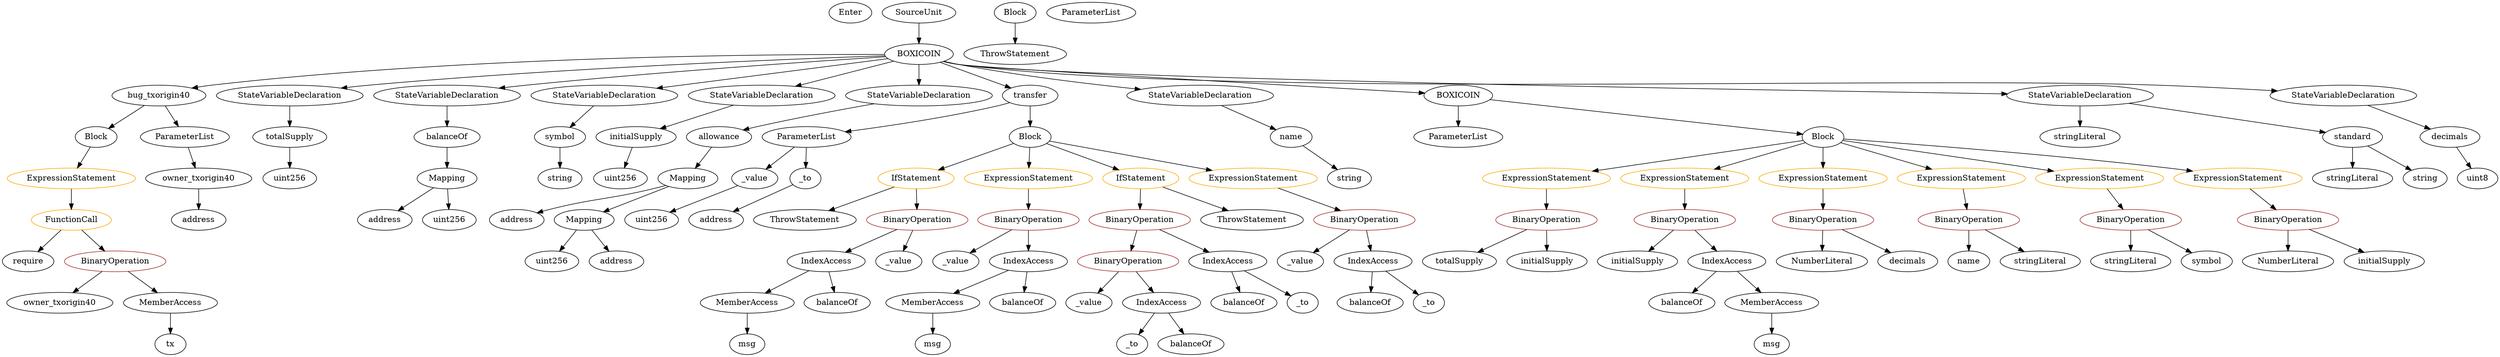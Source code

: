 strict digraph {
	graph [bb="0,0,3591.7,612"];
	node [label="\N"];
	Enter	[height=0.5,
		pos="1196.1,594",
		width=0.83628];
	IndexAccess_Unnamed_1	[color=black,
		height=0.5,
		label=IndexAccess,
		pos="1149.1,162",
		width=1.6402];
	MemberAccess_Unnamed_2	[color=black,
		height=0.5,
		label=MemberAccess,
		pos="1017.1,90",
		width=1.9174];
	IndexAccess_Unnamed_1 -> MemberAccess_Unnamed_2	[pos="e,1046.6,106.64 1120.5,145.81 1101.8,135.9 1077.1,122.84 1056.6,111.95"];
	Identifier_balanceOf_1	[color=black,
		height=0.5,
		label=balanceOf,
		pos="1153.1,90",
		width=1.3491];
	IndexAccess_Unnamed_1 -> Identifier_balanceOf_1	[pos="e,1152.1,108.1 1150.1,143.7 1150.5,136.41 1151,127.73 1151.5,119.54"];
	VariableDeclaration_decimals	[color=black,
		height=0.5,
		label=decimals,
		pos="3524.1,378",
		width=1.1967];
	ElementaryTypeName_uint8	[color=black,
		height=0.5,
		label=uint8,
		pos="3563.1,306",
		width=0.7947];
	VariableDeclaration_decimals -> ElementaryTypeName_uint8	[pos="e,3554,323.31 3533.5,360.05 3538,352.03 3543.5,342.26 3548.4,333.3"];
	BinaryOperation_Unnamed_2	[color=brown,
		height=0.5,
		label=BinaryOperation,
		pos="2643.1,234",
		width=1.9867];
	NumberLiteral_Unnamed_1	[color=black,
		height=0.5,
		label=NumberLiteral,
		pos="2643.1,162",
		width=1.765];
	BinaryOperation_Unnamed_2 -> NumberLiteral_Unnamed_1	[pos="e,2643.1,180.1 2643.1,215.7 2643.1,208.41 2643.1,199.73 2643.1,191.54"];
	Identifier_decimals	[color=black,
		height=0.5,
		label=decimals,
		pos="2768.1,162",
		width=1.1967];
	BinaryOperation_Unnamed_2 -> Identifier_decimals	[pos="e,2743.2,176.93 2671.5,217.12 2689.8,206.86 2713.7,193.44 2733.2,182.53"];
	BinaryOperation_Unnamed_11	[color=brown,
		height=0.5,
		label=BinaryOperation,
		pos="1945.1,234",
		width=1.9867];
	Identifier__value_3	[color=black,
		height=0.5,
		label=_value,
		pos="1870.1,162",
		width=0.96103];
	BinaryOperation_Unnamed_11 -> Identifier__value_3	[pos="e,1886.5,178.27 1927.3,216.41 1917.5,207.29 1905.3,195.83 1894.6,185.87"];
	IndexAccess_Unnamed_5	[color=black,
		height=0.5,
		label=IndexAccess,
		pos="1982.1,162",
		width=1.6402];
	BinaryOperation_Unnamed_11 -> IndexAccess_Unnamed_5	[pos="e,1973.1,180.1 1954.2,215.7 1958.3,207.98 1963.2,198.71 1967.8,190.11"];
	BinaryOperation_Unnamed_9	[color=brown,
		height=0.5,
		label=BinaryOperation,
		pos="1609.1,162",
		width=1.9867];
	Identifier__value_1	[color=black,
		height=0.5,
		label=_value,
		pos="1531.1,90",
		width=0.96103];
	BinaryOperation_Unnamed_9 -> Identifier__value_1	[pos="e,1547.9,106.04 1590.6,144.41 1580.4,135.22 1567.5,123.67 1556.3,113.66"];
	IndexAccess_Unnamed_2	[color=black,
		height=0.5,
		label=IndexAccess,
		pos="1643.1,90",
		width=1.6402];
	BinaryOperation_Unnamed_9 -> IndexAccess_Unnamed_2	[pos="e,1634.8,108.1 1617.5,143.7 1621.2,136.07 1625.6,126.92 1629.8,118.4"];
	Identifier__to	[color=black,
		height=0.5,
		label=_to,
		pos="1596.1,18",
		width=0.75];
	stringLiteral_Unnamed	[color=black,
		height=0.5,
		label=stringLiteral,
		pos="3382.1,306",
		width=1.5016];
	ElementaryTypeName_uint256_4	[color=black,
		height=0.5,
		label=uint256,
		pos="912.09,234",
		width=1.0442];
	Identifier_balanceOf_3	[color=black,
		height=0.5,
		label=balanceOf,
		pos="1769.1,90",
		width=1.3491];
	Identifier_msg_2	[color=black,
		height=0.5,
		label=msg,
		pos="1294.1,18",
		width=0.75];
	Block_Unnamed_1	[color=black,
		height=0.5,
		label=Block,
		pos="133.09,378",
		width=0.90558];
	ExpressionStatement_Unnamed_6	[color=orange,
		height=0.5,
		label=ExpressionStatement,
		pos="99.094,306",
		width=2.458];
	Block_Unnamed_1 -> ExpressionStatement_Unnamed_6	[pos="e,107.33,323.96 125.04,360.41 121.24,352.59 116.61,343.06 112.32,334.23"];
	VariableDeclaration_initialSupply	[color=black,
		height=0.5,
		label=initialSupply,
		pos="899.09,378",
		width=1.5571];
	ElementaryTypeName_uint256	[color=black,
		height=0.5,
		label=uint256,
		pos="873.09,306",
		width=1.0442];
	VariableDeclaration_initialSupply -> ElementaryTypeName_uint256	[pos="e,879.45,324.1 892.67,359.7 889.86,352.15 886.51,343.12 883.38,334.68"];
	Identifier__value_2	[color=black,
		height=0.5,
		label=_value,
		pos="1348.1,162",
		width=0.96103];
	BinaryOperation_Unnamed	[color=brown,
		height=0.5,
		label=BinaryOperation,
		pos="3317.1,234",
		width=1.9867];
	NumberLiteral_Unnamed	[color=black,
		height=0.5,
		label=NumberLiteral,
		pos="3317.1,162",
		width=1.765];
	BinaryOperation_Unnamed -> NumberLiteral_Unnamed	[pos="e,3317.1,180.1 3317.1,215.7 3317.1,208.41 3317.1,199.73 3317.1,191.54"];
	Identifier_initialSupply	[color=black,
		height=0.5,
		label=initialSupply,
		pos="3455.1,162",
		width=1.5571];
	BinaryOperation_Unnamed -> Identifier_initialSupply	[pos="e,3426,177.77 3347.7,217.46 3367.8,207.29 3394.2,193.89 3415.8,182.93"];
	FunctionDefinition_bug_txorigin40	[color=black,
		height=0.5,
		label=bug_txorigin40,
		pos="227.09,450",
		width=1.8481];
	FunctionDefinition_bug_txorigin40 -> Block_Unnamed_1	[pos="e,151.92,393.02 205.29,432.76 192.03,422.89 174.98,410.19 160.77,399.61"];
	ParameterList_Unnamed_1	[color=black,
		height=0.5,
		label=ParameterList,
		pos="263.09,378",
		width=1.7095];
	FunctionDefinition_bug_txorigin40 -> ParameterList_Unnamed_1	[pos="e,254.3,396.1 235.99,431.7 239.96,423.98 244.73,414.71 249.15,406.11"];
	Mapping_Unnamed	[color=black,
		height=0.5,
		label=Mapping,
		pos="617.09,306",
		width=1.2105];
	ElementaryTypeName_address	[color=black,
		height=0.5,
		label=address,
		pos="522.09,234",
		width=1.0996];
	Mapping_Unnamed -> ElementaryTypeName_address	[pos="e,542.34,249.92 596.48,289.81 583.32,280.11 566.05,267.39 551.47,256.64"];
	ElementaryTypeName_uint256_2	[color=black,
		height=0.5,
		label=uint256,
		pos="617.09,234",
		width=1.0442];
	Mapping_Unnamed -> ElementaryTypeName_uint256_2	[pos="e,617.09,252.1 617.09,287.7 617.09,280.41 617.09,271.73 617.09,263.54"];
	VariableDeclaration_allowance	[color=black,
		height=0.5,
		label=allowance,
		pos="1021.1,378",
		width=1.3076];
	Mapping_Unnamed_1	[color=black,
		height=0.5,
		label=Mapping,
		pos="972.09,306",
		width=1.2105];
	VariableDeclaration_allowance -> Mapping_Unnamed_1	[pos="e,983.62,323.47 1009.5,360.41 1003.7,352.13 996.54,341.92 990.06,332.66"];
	ElementaryTypeName_address_1	[color=black,
		height=0.5,
		label=address,
		pos="712.09,234",
		width=1.0996];
	ParameterList_Unnamed	[color=black,
		height=0.5,
		label=ParameterList,
		pos="1989.1,378",
		width=1.7095];
	StateVariableDeclaration_Unnamed_5	[color=black,
		height=0.5,
		label=StateVariableDeclaration,
		pos="413.09,450",
		width=2.8184];
	VariableDeclaration_totalSupply	[color=black,
		height=0.5,
		label=totalSupply,
		pos="413.09,378",
		width=1.4739];
	StateVariableDeclaration_Unnamed_5 -> VariableDeclaration_totalSupply	[pos="e,413.09,396.1 413.09,431.7 413.09,424.41 413.09,415.73 413.09,407.54"];
	Identifier_name	[color=black,
		height=0.5,
		label=name,
		pos="2859.1,162",
		width=0.83628];
	BinaryOperation_Unnamed_5	[color=brown,
		height=0.5,
		label=BinaryOperation,
		pos="2239.1,234",
		width=1.9867];
	Identifier_totalSupply	[color=black,
		height=0.5,
		label=totalSupply,
		pos="2112.1,162",
		width=1.4739];
	BinaryOperation_Unnamed_5 -> Identifier_totalSupply	[pos="e,2139.1,177.86 2210.3,217.12 2192.2,207.13 2168.6,194.15 2149.1,183.41"];
	Identifier_initialSupply_2	[color=black,
		height=0.5,
		label=initialSupply,
		pos="2239.1,162",
		width=1.5571];
	BinaryOperation_Unnamed_5 -> Identifier_initialSupply_2	[pos="e,2239.1,180.1 2239.1,215.7 2239.1,208.41 2239.1,199.73 2239.1,191.54"];
	StateVariableDeclaration_Unnamed_6	[color=black,
		height=0.5,
		label=StateVariableDeclaration,
		pos="634.09,450",
		width=2.8184];
	VariableDeclaration_balanceOf	[color=black,
		height=0.5,
		label=balanceOf,
		pos="628.09,378",
		width=1.3491];
	StateVariableDeclaration_Unnamed_6 -> VariableDeclaration_balanceOf	[pos="e,629.56,396.1 632.61,431.7 631.99,424.41 631.24,415.73 630.54,407.54"];
	StateVariableDeclaration_Unnamed_2	[color=black,
		height=0.5,
		label=StateVariableDeclaration,
		pos="855.09,450",
		width=2.8184];
	VariableDeclaration_symbol	[color=black,
		height=0.5,
		label=symbol,
		pos="786.09,378",
		width=1.0581];
	StateVariableDeclaration_Unnamed_2 -> VariableDeclaration_symbol	[pos="e,801.7,394.83 838.39,432.05 829.75,423.29 819.07,412.45 809.61,402.86"];
	Parameter__value	[color=black,
		height=0.5,
		label=_value,
		pos="1068.1,306",
		width=0.96103];
	Parameter__value -> ElementaryTypeName_uint256_4	[pos="e,938.94,247.05 1042.3,293.44 1017,282.08 978.09,264.61 949.39,251.74"];
	FunctionCall_Unnamed	[color=orange,
		height=0.5,
		label=FunctionCall,
		pos="99.094,234",
		width=1.6125];
	ExpressionStatement_Unnamed_6 -> FunctionCall_Unnamed	[pos="e,99.094,252.1 99.094,287.7 99.094,280.41 99.094,271.73 99.094,263.54"];
	SourceUnit_Unnamed	[color=black,
		height=0.5,
		label=SourceUnit,
		pos="1297.1,594",
		width=1.46];
	ContractDefinition_BOXICOIN	[color=black,
		height=0.5,
		label=BOXICOIN,
		pos="1297.1,522",
		width=1.5571];
	SourceUnit_Unnamed -> ContractDefinition_BOXICOIN	[pos="e,1297.1,540.1 1297.1,575.7 1297.1,568.41 1297.1,559.73 1297.1,551.54"];
	ExpressionStatement_Unnamed_5	[color=orange,
		height=0.5,
		label=ExpressionStatement,
		pos="2243.1,306",
		width=2.458];
	ExpressionStatement_Unnamed_5 -> BinaryOperation_Unnamed_5	[pos="e,2240.1,252.1 2242.1,287.7 2241.7,280.41 2241.2,271.73 2240.7,263.54"];
	BinaryOperation_Unnamed_8	[color=brown,
		height=0.5,
		label=BinaryOperation,
		pos="1621.1,234",
		width=1.9867];
	BinaryOperation_Unnamed_8 -> BinaryOperation_Unnamed_9	[pos="e,1612,180.1 1618.1,215.7 1616.9,208.32 1615.4,199.52 1613.9,191.25"];
	IndexAccess_Unnamed_3	[color=black,
		height=0.5,
		label=IndexAccess,
		pos="1758.1,162",
		width=1.6402];
	BinaryOperation_Unnamed_8 -> IndexAccess_Unnamed_3	[pos="e,1728.9,177.94 1651.8,217.29 1671.6,207.18 1697.6,193.93 1718.8,183.06"];
	Identifier_balanceOf_5	[color=black,
		height=0.5,
		label=balanceOf,
		pos="1965.1,90",
		width=1.3491];
	BinaryOperation_Unnamed_10	[color=brown,
		height=0.5,
		label=BinaryOperation,
		pos="1460.1,234",
		width=1.9867];
	BinaryOperation_Unnamed_10 -> Identifier__value_2	[pos="e,1369.4,176.33 1434.1,216.76 1417.7,206.5 1396.4,193.18 1379.1,182.37"];
	IndexAccess_Unnamed_4	[color=black,
		height=0.5,
		label=IndexAccess,
		pos="1460.1,162",
		width=1.6402];
	BinaryOperation_Unnamed_10 -> IndexAccess_Unnamed_4	[pos="e,1460.1,180.1 1460.1,215.7 1460.1,208.41 1460.1,199.73 1460.1,191.54"];
	Identifier_balanceOf	[color=black,
		height=0.5,
		label=balanceOf,
		pos="2434.1,90",
		width=1.3491];
	Identifier_require	[color=black,
		height=0.5,
		label=require,
		pos="36.094,162",
		width=1.0026];
	Block_Unnamed_3	[color=black,
		height=0.5,
		label=Block,
		pos="1443.1,594",
		width=0.90558];
	ThrowStatement_Unnamed_2	[color=black,
		height=0.5,
		label=ThrowStatement,
		pos="1443.1,522",
		width=2.0006];
	Block_Unnamed_3 -> ThrowStatement_Unnamed_2	[pos="e,1443.1,540.1 1443.1,575.7 1443.1,568.41 1443.1,559.73 1443.1,551.54"];
	ParameterList_Unnamed_2	[color=black,
		height=0.5,
		label=ParameterList,
		pos="1148.1,378",
		width=1.7095];
	ParameterList_Unnamed_2 -> Parameter__value	[pos="e,1085.3,322.04 1129.1,360.41 1118.5,351.13 1105.2,339.44 1093.7,329.36"];
	Parameter__to	[color=black,
		height=0.5,
		label=_to,
		pos="1148.1,306",
		width=0.75];
	ParameterList_Unnamed_2 -> Parameter__to	[pos="e,1148.1,324.1 1148.1,359.7 1148.1,352.41 1148.1,343.73 1148.1,335.54"];
	ElementaryTypeName_string_2	[color=black,
		height=0.5,
		label=string,
		pos="786.09,306",
		width=0.864];
	FunctionCall_Unnamed -> Identifier_require	[pos="e,50.483,178.99 84.164,216.41 76.364,207.74 66.668,196.97 58.032,187.38"];
	BinaryOperation_Unnamed_6	[color=brown,
		height=0.5,
		label=BinaryOperation,
		pos="162.09,162",
		width=1.9867];
	FunctionCall_Unnamed -> BinaryOperation_Unnamed_6	[pos="e,146.83,179.96 114.02,216.41 121.52,208.08 130.78,197.8 139.15,188.49"];
	Identifier__to_1	[color=black,
		height=0.5,
		label=_to,
		pos="1863.1,90",
		width=0.75];
	Identifier_balanceOf_2	[color=black,
		height=0.5,
		label=balanceOf,
		pos="1690.1,18",
		width=1.3491];
	Identifier_msg	[color=black,
		height=0.5,
		label=msg,
		pos="2570.1,18",
		width=0.75];
	ExpressionStatement_Unnamed_4	[color=orange,
		height=0.5,
		label=ExpressionStatement,
		pos="2441.1,306",
		width=2.458];
	BinaryOperation_Unnamed_4	[color=brown,
		height=0.5,
		label=BinaryOperation,
		pos="2441.1,234",
		width=1.9867];
	ExpressionStatement_Unnamed_4 -> BinaryOperation_Unnamed_4	[pos="e,2441.1,252.1 2441.1,287.7 2441.1,280.41 2441.1,271.73 2441.1,263.54"];
	ElementaryTypeName_string	[color=black,
		height=0.5,
		label=string,
		pos="3485.1,306",
		width=0.864];
	IfStatement_Unnamed	[color=orange,
		height=0.5,
		label=IfStatement,
		pos="1299.1,306",
		width=1.4739];
	ThrowStatement_Unnamed	[color=black,
		height=0.5,
		label=ThrowStatement,
		pos="1137.1,234",
		width=2.0006];
	IfStatement_Unnamed -> ThrowStatement_Unnamed	[pos="e,1172.1,250.14 1267.1,291.17 1242.9,280.72 1209.4,266.25 1182.5,254.61"];
	BinaryOperation_Unnamed_7	[color=brown,
		height=0.5,
		label=BinaryOperation,
		pos="1299.1,234",
		width=1.9867];
	IfStatement_Unnamed -> BinaryOperation_Unnamed_7	[pos="e,1299.1,252.1 1299.1,287.7 1299.1,280.41 1299.1,271.73 1299.1,263.54"];
	stringLiteral_Unnamed_3	[color=black,
		height=0.5,
		label=stringLiteral,
		pos="3087.1,162",
		width=1.5016];
	stringLiteral_Unnamed_1	[color=black,
		height=0.5,
		label=stringLiteral,
		pos="3003.1,378",
		width=1.5016];
	Identifier_msg_1	[color=black,
		height=0.5,
		label=msg,
		pos="1017.1,18",
		width=0.75];
	MemberAccess_Unnamed_2 -> Identifier_msg_1	[pos="e,1017.1,36.104 1017.1,71.697 1017.1,64.407 1017.1,55.726 1017.1,47.536"];
	VariableDeclaration_balanceOf -> Mapping_Unnamed	[pos="e,619.78,324.1 625.37,359.7 624.22,352.32 622.83,343.52 621.53,335.25"];
	ElementaryTypeName_address_3	[color=black,
		height=0.5,
		label=address,
		pos="281.09,234",
		width=1.0996];
	StateVariableDeclaration_Unnamed_4	[color=black,
		height=0.5,
		label=StateVariableDeclaration,
		pos="1076.1,450",
		width=2.8184];
	StateVariableDeclaration_Unnamed_4 -> VariableDeclaration_initialSupply	[pos="e,933.43,392.58 1035.9,433.12 1008.5,422.28 972.2,407.91 943.87,396.71"];
	VariableDeclaration_standard	[color=black,
		height=0.5,
		label=standard,
		pos="3382.1,378",
		width=1.1828];
	VariableDeclaration_standard -> stringLiteral_Unnamed	[pos="e,3382.1,324.1 3382.1,359.7 3382.1,352.41 3382.1,343.73 3382.1,335.54"];
	VariableDeclaration_standard -> ElementaryTypeName_string	[pos="e,3465.4,320.4 3403.9,362.15 3419.1,351.82 3439.6,337.93 3456.1,326.68"];
	Mapping_Unnamed_2	[color=black,
		height=0.5,
		label=Mapping,
		pos="813.09,234",
		width=1.2105];
	ElementaryTypeName_uint256_3	[color=black,
		height=0.5,
		label=uint256,
		pos="765.09,162",
		width=1.0442];
	Mapping_Unnamed_2 -> ElementaryTypeName_uint256_3	[pos="e,776.39,179.47 801.72,216.41 796.1,208.22 789.19,198.14 782.89,188.95"];
	ElementaryTypeName_address_2	[color=black,
		height=0.5,
		label=address,
		pos="860.09,162",
		width=1.0996];
	Mapping_Unnamed_2 -> ElementaryTypeName_address_2	[pos="e,849.04,179.47 824.23,216.41 829.73,208.22 836.5,198.14 842.67,188.95"];
	Identifier__value	[color=black,
		height=0.5,
		label=_value,
		pos="1261.1,162",
		width=0.96103];
	MemberAccess_Unnamed_3	[color=black,
		height=0.5,
		label=MemberAccess,
		pos="1294.1,90",
		width=1.9174];
	MemberAccess_Unnamed_3 -> Identifier_msg_2	[pos="e,1294.1,36.104 1294.1,71.697 1294.1,64.407 1294.1,55.726 1294.1,47.536"];
	ExpressionStatement_Unnamed_7	[color=orange,
		height=0.5,
		label=ExpressionStatement,
		pos="1460.1,306",
		width=2.458];
	ExpressionStatement_Unnamed_7 -> BinaryOperation_Unnamed_10	[pos="e,1460.1,252.1 1460.1,287.7 1460.1,280.41 1460.1,271.73 1460.1,263.54"];
	IndexAccess_Unnamed_3 -> Identifier_balanceOf_3	[pos="e,1766.4,108.1 1760.8,143.7 1762,136.32 1763.4,127.52 1764.7,119.25"];
	IndexAccess_Unnamed_3 -> Identifier__to_1	[pos="e,1844.6,103.34 1781.9,145.12 1797.8,134.53 1818.7,120.57 1835.4,109.49"];
	StateVariableDeclaration_Unnamed_7	[color=black,
		height=0.5,
		label=StateVariableDeclaration,
		pos="1297.1,450",
		width=2.8184];
	StateVariableDeclaration_Unnamed_7 -> VariableDeclaration_allowance	[pos="e,1056.9,390.19 1236.2,435.32 1191.9,425.14 1130.5,410.54 1077.1,396 1074,395.16 1070.8,394.27 1067.7,393.36"];
	Identifier_owner_txorigin40	[color=black,
		height=0.5,
		label=owner_txorigin40,
		pos="81.094,90",
		width=2.0976];
	ElementaryTypeName_uint256_1	[color=black,
		height=0.5,
		label=uint256,
		pos="413.09,306",
		width=1.0442];
	ExpressionStatement_Unnamed_2	[color=orange,
		height=0.5,
		label=ExpressionStatement,
		pos="2636.1,306",
		width=2.458];
	ExpressionStatement_Unnamed_2 -> BinaryOperation_Unnamed_2	[pos="e,2641.4,252.1 2637.8,287.7 2638.6,280.41 2639.4,271.73 2640.2,263.54"];
	Parameter_owner_txorigin40	[color=black,
		height=0.5,
		label=owner_txorigin40,
		pos="281.09,306",
		width=2.0976];
	Parameter_owner_txorigin40 -> ElementaryTypeName_address_3	[pos="e,281.09,252.1 281.09,287.7 281.09,280.41 281.09,271.73 281.09,263.54"];
	Identifier_balanceOf_4	[color=black,
		height=0.5,
		label=balanceOf,
		pos="1430.1,90",
		width=1.3491];
	BinaryOperation_Unnamed_3	[color=brown,
		height=0.5,
		label=BinaryOperation,
		pos="3087.1,234",
		width=1.9867];
	BinaryOperation_Unnamed_3 -> stringLiteral_Unnamed_3	[pos="e,3087.1,180.1 3087.1,215.7 3087.1,208.41 3087.1,199.73 3087.1,191.54"];
	Identifier_symbol	[color=black,
		height=0.5,
		label=symbol,
		pos="3197.1,162",
		width=1.0581];
	BinaryOperation_Unnamed_3 -> Identifier_symbol	[pos="e,3175.1,177.02 3112.6,216.76 3128.4,206.7 3148.8,193.71 3165.6,183.01"];
	ExpressionStatement_Unnamed_1	[color=orange,
		height=0.5,
		label=ExpressionStatement,
		pos="2831.1,306",
		width=2.458];
	BinaryOperation_Unnamed_1	[color=brown,
		height=0.5,
		label=BinaryOperation,
		pos="2859.1,234",
		width=1.9867];
	ExpressionStatement_Unnamed_1 -> BinaryOperation_Unnamed_1	[pos="e,2852.3,252.1 2838,287.7 2841,280.15 2844.6,271.12 2848,262.68"];
	ParameterList_Unnamed_3	[color=black,
		height=0.5,
		label=ParameterList,
		pos="1555.1,594",
		width=1.7095];
	Identifier_initialSupply_1	[color=black,
		height=0.5,
		label=initialSupply,
		pos="2369.1,162",
		width=1.5571];
	FunctionDefinition_transfer	[color=black,
		height=0.5,
		label=transfer,
		pos="1455.1,450",
		width=1.0719];
	FunctionDefinition_transfer -> ParameterList_Unnamed_2	[pos="e,1200.7,387.56 1425.9,437.92 1419.7,435.8 1413.2,433.7 1407.1,432 1341.4,413.74 1264.7,398.82 1211.9,389.51"];
	Block_Unnamed_2	[color=black,
		height=0.5,
		label=Block,
		pos="1460.1,378",
		width=0.90558];
	FunctionDefinition_transfer -> Block_Unnamed_2	[pos="e,1458.9,396.1 1456.3,431.7 1456.9,424.41 1457.5,415.73 1458.1,407.54"];
	IndexAccess_Unnamed_4 -> MemberAccess_Unnamed_3	[pos="e,1329.4,105.87 1426.5,146.83 1401.6,136.32 1367.3,121.87 1339.9,110.31"];
	IndexAccess_Unnamed_4 -> Identifier_balanceOf_4	[pos="e,1437.4,108.1 1452.7,143.7 1449.4,136.15 1445.6,127.12 1442,118.68"];
	VariableDeclaration_symbol -> ElementaryTypeName_string_2	[pos="e,786.09,324.1 786.09,359.7 786.09,352.41 786.09,343.73 786.09,335.54"];
	IndexAccess_Unnamed_2 -> Identifier__to	[pos="e,1606.7,34.829 1631.7,72.055 1626.1,63.735 1619.3,53.54 1613.1,44.319"];
	IndexAccess_Unnamed_2 -> Identifier_balanceOf_2	[pos="e,1678.8,35.789 1654.5,72.055 1659.9,63.973 1666.5,54.121 1672.6,45.112"];
	ContractDefinition_BOXICOIN -> FunctionDefinition_bug_txorigin40	[pos="e,274.71,462.93 1240.7,521.27 1088.7,521.31 657.48,516.74 303.09,468 297.46,467.23 291.63,466.25 285.82,465.15"];
	ContractDefinition_BOXICOIN -> StateVariableDeclaration_Unnamed_5	[pos="e,485.52,462.98 1241.7,518.79 1114.5,513.37 792.16,497.67 524.09,468 515.21,467.02 505.94,465.84 496.72,464.57"];
	ContractDefinition_BOXICOIN -> StateVariableDeclaration_Unnamed_6	[pos="e,707.45,462.83 1242.9,516.82 1143.9,508.94 927.09,490.66 745.09,468 736.52,466.93 727.6,465.73 718.69,464.46"];
	ContractDefinition_BOXICOIN -> StateVariableDeclaration_Unnamed_2	[pos="e,928.74,462.66 1247.7,513.17 1173.2,501.38 1031.1,478.88 939.88,464.43"];
	ContractDefinition_BOXICOIN -> StateVariableDeclaration_Unnamed_4	[pos="e,1124.3,466.28 1258.1,508.65 1224.1,497.87 1174.2,482.08 1135.3,469.74"];
	ContractDefinition_BOXICOIN -> StateVariableDeclaration_Unnamed_7	[pos="e,1297.1,468.1 1297.1,503.7 1297.1,496.41 1297.1,487.73 1297.1,479.54"];
	ContractDefinition_BOXICOIN -> FunctionDefinition_transfer	[pos="e,1427.6,463.16 1329.1,506.83 1354.6,495.51 1390.5,479.62 1417.4,467.68"];
	StateVariableDeclaration_Unnamed_1	[color=black,
		height=0.5,
		label=StateVariableDeclaration,
		pos="1746.1,450",
		width=2.8184];
	ContractDefinition_BOXICOIN -> StateVariableDeclaration_Unnamed_1	[pos="e,1660.2,459.9 1338.2,509.47 1346.1,507.47 1354.3,505.55 1362.1,504 1459,484.72 1571,470.12 1649,461.18"];
	FunctionDefinition_BOXICOIN	[color=black,
		height=0.5,
		label=BOXICOIN,
		pos="1989.1,450",
		width=1.5571];
	ContractDefinition_BOXICOIN -> FunctionDefinition_BOXICOIN	[pos="e,1938.3,458.15 1337.8,509.15 1345.8,507.16 1354.2,505.32 1362.1,504 1579.3,468 1637.1,489.96 1856.1,468 1879.3,465.68 1904.6,462.57 \
1927,459.65"];
	StateVariableDeclaration_Unnamed	[color=black,
		height=0.5,
		label=StateVariableDeclaration,
		pos="3003.1,450",
		width=2.8184];
	ContractDefinition_BOXICOIN -> StateVariableDeclaration_Unnamed	[pos="e,2902.6,452.94 1337,509.06 1345.2,507.03 1353.9,505.19 1362.1,504 1512.1,482.24 2545.8,460.05 2891.1,453.17"];
	StateVariableDeclaration_Unnamed_3	[color=black,
		height=0.5,
		label=StateVariableDeclaration,
		pos="3374.1,450",
		width=2.8184];
	ContractDefinition_BOXICOIN -> StateVariableDeclaration_Unnamed_3	[pos="e,3282.3,457.98 1337,508.98 1345.2,506.96 1353.9,505.14 1362.1,504 1747.6,450.39 2724.3,484.65 3113.1,468 3165.2,465.77 3223,462.12 \
3271,458.77"];
	Identifier__to_2	[color=black,
		height=0.5,
		label=_to,
		pos="2059.1,90",
		width=0.75];
	VariableDeclaration_name	[color=black,
		height=0.5,
		label=name,
		pos="1846.1,378",
		width=0.83628];
	StateVariableDeclaration_Unnamed_1 -> VariableDeclaration_name	[pos="e,1827.1,392.29 1770.3,432.05 1784.6,422.03 1802.8,409.29 1817.8,398.8"];
	IndexAccess_Unnamed_5 -> Identifier_balanceOf_5	[pos="e,1969.2,108.1 1977.9,143.7 1976.1,136.32 1974,127.52 1972,119.25"];
	IndexAccess_Unnamed_5 -> Identifier__to_2	[pos="e,2043.6,105.11 2000.3,144.41 2010.7,134.97 2023.9,123.03 2035.1,112.83"];
	BinaryOperation_Unnamed_7 -> IndexAccess_Unnamed_1	[pos="e,1180.4,177.61 1266.2,217.64 1243.9,207.26 1214.4,193.48 1190.6,182.35"];
	BinaryOperation_Unnamed_7 -> Identifier__value	[pos="e,1270.1,179.62 1289.7,215.7 1285.5,207.87 1280.3,198.44 1275.6,189.73"];
	FunctionDefinition_BOXICOIN -> ParameterList_Unnamed	[pos="e,1989.1,396.1 1989.1,431.7 1989.1,424.41 1989.1,415.73 1989.1,407.54"];
	Block_Unnamed	[color=black,
		height=0.5,
		label=Block,
		pos="2636.1,378",
		width=0.90558];
	FunctionDefinition_BOXICOIN -> Block_Unnamed	[pos="e,2604.1,382.46 2041.8,443.3 2166.5,429.81 2477.9,396.12 2592.7,383.7"];
	StateVariableDeclaration_Unnamed -> stringLiteral_Unnamed_1	[pos="e,3003.1,396.1 3003.1,431.7 3003.1,424.41 3003.1,415.73 3003.1,407.54"];
	StateVariableDeclaration_Unnamed -> VariableDeclaration_standard	[pos="e,3343.5,386.13 3071.7,436.32 3146.9,422.43 3265.8,400.49 3332.4,388.17"];
	ElementaryTypeName_string_1	[color=black,
		height=0.5,
		label=string,
		pos="1918.1,306",
		width=0.864];
	VariableDeclaration_name -> ElementaryTypeName_string_1	[pos="e,1902.8,321.82 1861.4,362.15 1871.1,352.69 1883.9,340.24 1894.9,329.56"];
	Block_Unnamed -> ExpressionStatement_Unnamed_5	[pos="e,2308.1,318.57 2605.3,371.51 2544.1,360.62 2406.1,336.03 2319.2,320.55"];
	Block_Unnamed -> ExpressionStatement_Unnamed_4	[pos="e,2483.5,322.24 2609.4,367.41 2579.9,356.81 2531.5,339.47 2494.2,326.08"];
	Block_Unnamed -> ExpressionStatement_Unnamed_2	[pos="e,2636.1,324.1 2636.1,359.7 2636.1,352.41 2636.1,343.73 2636.1,335.54"];
	Block_Unnamed -> ExpressionStatement_Unnamed_1	[pos="e,2788.6,322.24 2662.8,367.41 2692.3,356.81 2740.6,339.47 2777.9,326.08"];
	ExpressionStatement_Unnamed_3	[color=orange,
		height=0.5,
		label=ExpressionStatement,
		pos="3026.1,306",
		width=2.458];
	Block_Unnamed -> ExpressionStatement_Unnamed_3	[pos="e,2961.4,318.61 2667,371.45 2727.7,360.56 2864,336.1 2950.1,320.64"];
	ExpressionStatement_Unnamed	[color=orange,
		height=0.5,
		label=ExpressionStatement,
		pos="3221.1,306",
		width=2.458];
	Block_Unnamed -> ExpressionStatement_Unnamed	[pos="e,3156.9,318.74 2668.4,374.2 2746.6,367.26 2952.3,348.08 3123.1,324 3130.4,322.96 3138.1,321.8 3145.7,320.57"];
	ElementaryTypeName_address_4	[color=black,
		height=0.5,
		label=address,
		pos="1007.1,234",
		width=1.0996];
	Parameter__to -> ElementaryTypeName_address_4	[pos="e,1033.1,247.94 1127,294.52 1104.9,283.54 1069.7,266.1 1043.2,252.93"];
	Identifier_tx	[color=black,
		height=0.5,
		label=tx,
		pos="244.09,18",
		width=0.75];
	stringLiteral_Unnamed_2	[color=black,
		height=0.5,
		label=stringLiteral,
		pos="2961.1,162",
		width=1.5016];
	BinaryOperation_Unnamed_1 -> Identifier_name	[pos="e,2859.1,180.1 2859.1,215.7 2859.1,208.41 2859.1,199.73 2859.1,191.54"];
	BinaryOperation_Unnamed_1 -> stringLiteral_Unnamed_2	[pos="e,2938.4,178.59 2883,216.59 2896.7,207.17 2914.1,195.23 2929,185.01"];
	ExpressionStatement_Unnamed_3 -> BinaryOperation_Unnamed_3	[pos="e,3072.5,251.79 3040.9,288.05 3048.1,279.71 3057,269.49 3065.1,260.25"];
	ParameterList_Unnamed_1 -> Parameter_owner_txorigin40	[pos="e,276.7,324.1 267.54,359.7 269.44,352.32 271.7,343.52 273.83,335.25"];
	ThrowStatement_Unnamed_1	[color=black,
		height=0.5,
		label=ThrowStatement,
		pos="1783.1,234",
		width=2.0006];
	VariableDeclaration_totalSupply -> ElementaryTypeName_uint256_1	[pos="e,413.09,324.1 413.09,359.7 413.09,352.41 413.09,343.73 413.09,335.54"];
	MemberAccess_Unnamed_1	[color=black,
		height=0.5,
		label=MemberAccess,
		pos="244.09,90",
		width=1.9174];
	MemberAccess_Unnamed_1 -> Identifier_tx	[pos="e,244.09,36.104 244.09,71.697 244.09,64.407 244.09,55.726 244.09,47.536"];
	ExpressionStatement_Unnamed -> BinaryOperation_Unnamed	[pos="e,3294.5,251.47 3243.8,288.41 3256.3,279.34 3271.9,267.97 3285.5,258.06"];
	MemberAccess_Unnamed	[color=black,
		height=0.5,
		label=MemberAccess,
		pos="2570.1,90",
		width=1.9174];
	MemberAccess_Unnamed -> Identifier_msg	[pos="e,2570.1,36.104 2570.1,71.697 2570.1,64.407 2570.1,55.726 2570.1,47.536"];
	BinaryOperation_Unnamed_4 -> Identifier_initialSupply_1	[pos="e,2385.9,179.31 2423.7,216.05 2414.8,207.42 2403.8,196.76 2394.1,187.27"];
	IndexAccess_Unnamed	[color=black,
		height=0.5,
		label=IndexAccess,
		pos="2502.1,162",
		width=1.6402];
	BinaryOperation_Unnamed_4 -> IndexAccess_Unnamed	[pos="e,2487.5,179.79 2455.9,216.05 2463.1,207.71 2472,197.49 2480.1,188.25"];
	IfStatement_Unnamed_1	[color=orange,
		height=0.5,
		label=IfStatement,
		pos="1620.1,306",
		width=1.4739];
	IfStatement_Unnamed_1 -> BinaryOperation_Unnamed_8	[pos="e,1620.8,252.1 1620.3,287.7 1620.4,280.41 1620.6,271.73 1620.7,263.54"];
	IfStatement_Unnamed_1 -> ThrowStatement_Unnamed_1	[pos="e,1748,250.08 1651.9,291.34 1676.3,280.87 1710.2,266.29 1737.5,254.58"];
	IndexAccess_Unnamed -> Identifier_balanceOf	[pos="e,2450.1,107.47 2486,144.41 2477.6,135.78 2467.2,125.06 2457.9,115.5"];
	IndexAccess_Unnamed -> MemberAccess_Unnamed	[pos="e,2553.6,107.96 2518.2,144.41 2526.4,135.99 2536.5,125.58 2545.6,116.2"];
	Block_Unnamed_2 -> IfStatement_Unnamed	[pos="e,1330.7,320.75 1434.9,366.06 1409.9,355.17 1371,338.26 1341.2,325.32"];
	Block_Unnamed_2 -> ExpressionStatement_Unnamed_7	[pos="e,1460.1,324.1 1460.1,359.7 1460.1,352.41 1460.1,343.73 1460.1,335.54"];
	Block_Unnamed_2 -> IfStatement_Unnamed_1	[pos="e,1588.4,320.87 1485.1,366.06 1509.9,355.21 1548.4,338.36 1577.9,325.44"];
	ExpressionStatement_Unnamed_8	[color=orange,
		height=0.5,
		label=ExpressionStatement,
		pos="1780.1,306",
		width=2.458];
	Block_Unnamed_2 -> ExpressionStatement_Unnamed_8	[pos="e,1721.5,319.81 1490.2,370.41 1540.2,359.47 1641.8,337.25 1710.4,322.25"];
	StateVariableDeclaration_Unnamed_3 -> VariableDeclaration_decimals	[pos="e,3496,392.1 3408.9,432.76 3431.8,422.05 3462,408 3485.6,396.95"];
	BinaryOperation_Unnamed_6 -> Identifier_owner_txorigin40	[pos="e,100.43,107.71 142.9,144.41 132.78,135.67 120.19,124.79 109.02,115.13"];
	BinaryOperation_Unnamed_6 -> MemberAccess_Unnamed_1	[pos="e,224.52,107.71 181.53,144.41 191.77,135.67 204.51,124.79 215.83,115.13"];
	ExpressionStatement_Unnamed_8 -> BinaryOperation_Unnamed_11	[pos="e,1909.6,250.06 1817.1,289.29 1841.4,278.98 1873.4,265.42 1899.3,254.44"];
	Mapping_Unnamed_1 -> ElementaryTypeName_address_1	[pos="e,741.87,246.17 939.23,293.73 932.91,291.72 926.32,289.71 920.09,288 849.82,268.65 830.13,272.2 760.09,252 757.68,251.3 755.21,250.55 \
752.72,249.77"];
	Mapping_Unnamed_1 -> Mapping_Unnamed_2	[pos="e,842.07,247.76 942.93,292.16 917.49,280.96 880.37,264.62 852.33,252.27"];
}
